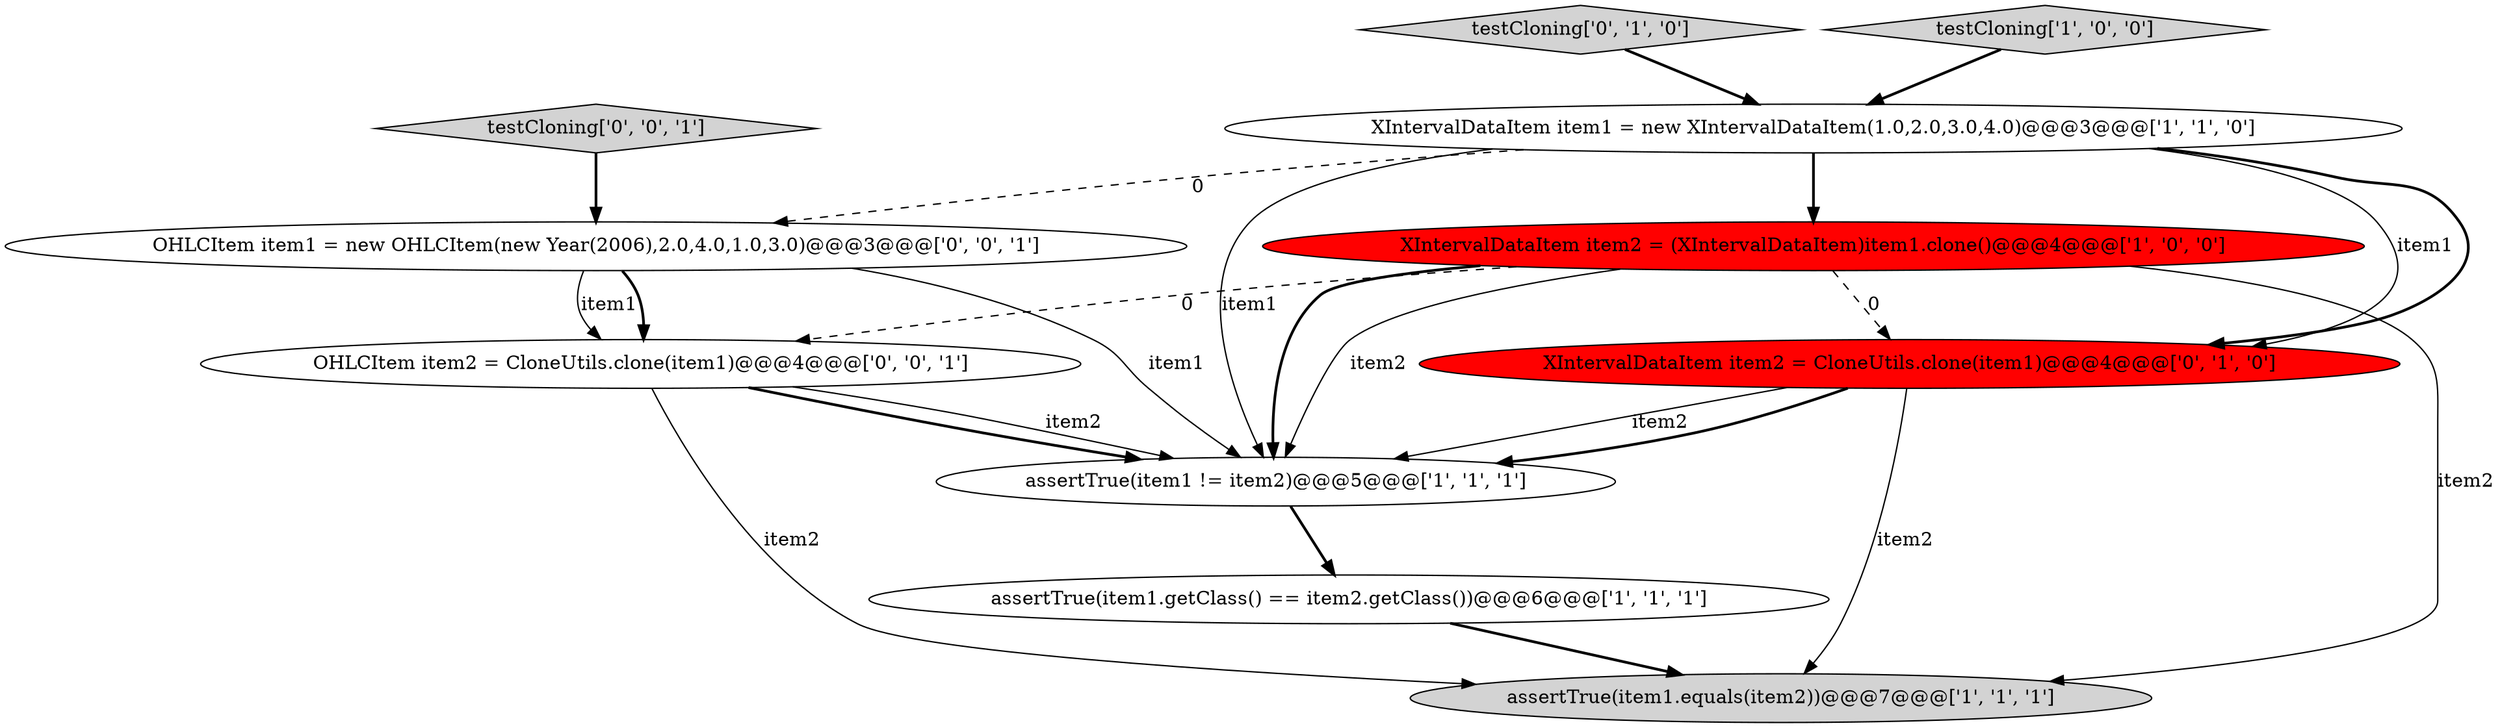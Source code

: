 digraph {
6 [style = filled, label = "testCloning['0', '1', '0']", fillcolor = lightgray, shape = diamond image = "AAA0AAABBB2BBB"];
4 [style = filled, label = "assertTrue(item1.equals(item2))@@@7@@@['1', '1', '1']", fillcolor = lightgray, shape = ellipse image = "AAA0AAABBB1BBB"];
5 [style = filled, label = "testCloning['1', '0', '0']", fillcolor = lightgray, shape = diamond image = "AAA0AAABBB1BBB"];
3 [style = filled, label = "XIntervalDataItem item1 = new XIntervalDataItem(1.0,2.0,3.0,4.0)@@@3@@@['1', '1', '0']", fillcolor = white, shape = ellipse image = "AAA0AAABBB1BBB"];
2 [style = filled, label = "assertTrue(item1.getClass() == item2.getClass())@@@6@@@['1', '1', '1']", fillcolor = white, shape = ellipse image = "AAA0AAABBB1BBB"];
9 [style = filled, label = "OHLCItem item2 = CloneUtils.clone(item1)@@@4@@@['0', '0', '1']", fillcolor = white, shape = ellipse image = "AAA0AAABBB3BBB"];
1 [style = filled, label = "XIntervalDataItem item2 = (XIntervalDataItem)item1.clone()@@@4@@@['1', '0', '0']", fillcolor = red, shape = ellipse image = "AAA1AAABBB1BBB"];
0 [style = filled, label = "assertTrue(item1 != item2)@@@5@@@['1', '1', '1']", fillcolor = white, shape = ellipse image = "AAA0AAABBB1BBB"];
7 [style = filled, label = "XIntervalDataItem item2 = CloneUtils.clone(item1)@@@4@@@['0', '1', '0']", fillcolor = red, shape = ellipse image = "AAA1AAABBB2BBB"];
10 [style = filled, label = "OHLCItem item1 = new OHLCItem(new Year(2006),2.0,4.0,1.0,3.0)@@@3@@@['0', '0', '1']", fillcolor = white, shape = ellipse image = "AAA0AAABBB3BBB"];
8 [style = filled, label = "testCloning['0', '0', '1']", fillcolor = lightgray, shape = diamond image = "AAA0AAABBB3BBB"];
5->3 [style = bold, label=""];
6->3 [style = bold, label=""];
8->10 [style = bold, label=""];
7->0 [style = solid, label="item2"];
9->0 [style = bold, label=""];
3->1 [style = bold, label=""];
10->9 [style = solid, label="item1"];
0->2 [style = bold, label=""];
1->9 [style = dashed, label="0"];
7->0 [style = bold, label=""];
1->0 [style = bold, label=""];
3->0 [style = solid, label="item1"];
2->4 [style = bold, label=""];
1->4 [style = solid, label="item2"];
10->0 [style = solid, label="item1"];
3->7 [style = solid, label="item1"];
9->0 [style = solid, label="item2"];
3->7 [style = bold, label=""];
7->4 [style = solid, label="item2"];
10->9 [style = bold, label=""];
3->10 [style = dashed, label="0"];
1->7 [style = dashed, label="0"];
9->4 [style = solid, label="item2"];
1->0 [style = solid, label="item2"];
}
